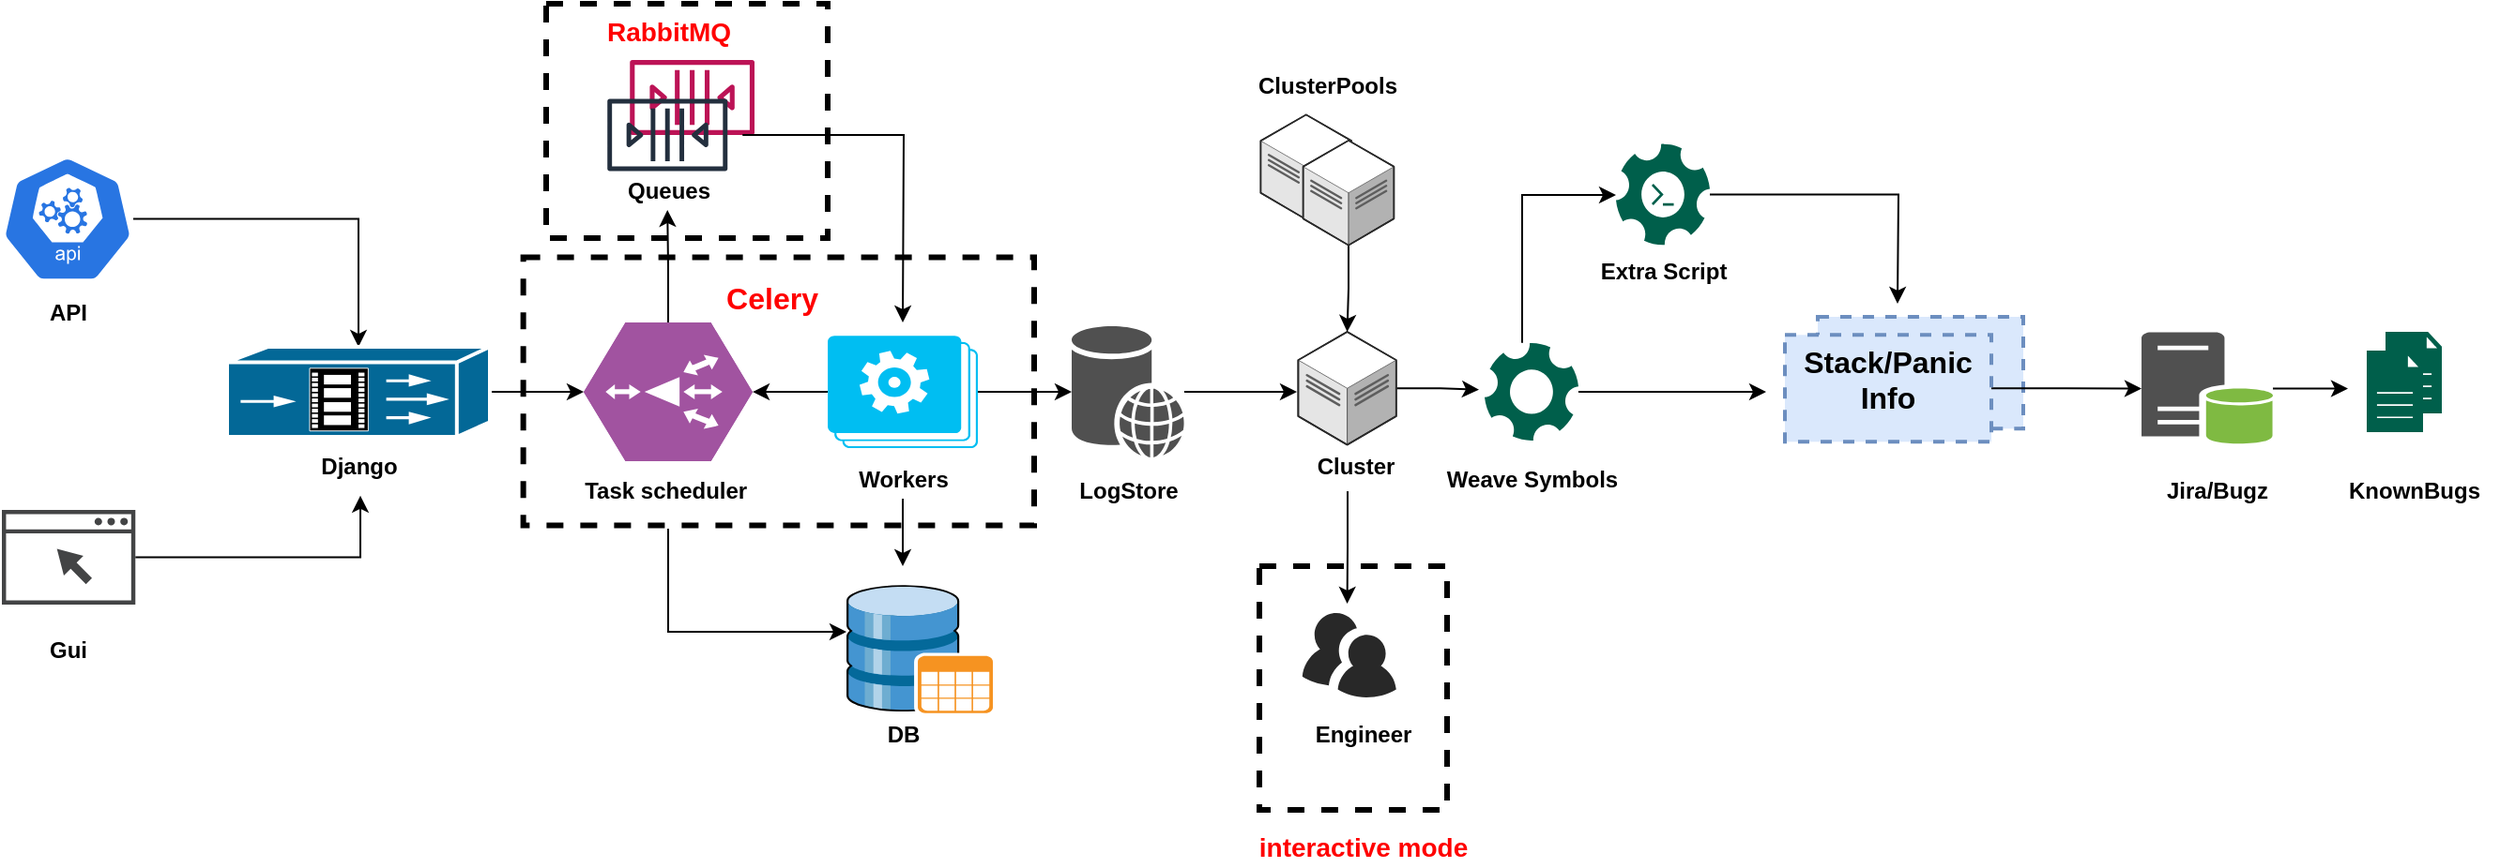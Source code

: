 <mxfile version="13.7.3" type="github">
  <diagram id="kCJveKLZRXdk8TdYt-Dh" name="Page-1">
    <mxGraphModel dx="1697" dy="961" grid="1" gridSize="10" guides="1" tooltips="1" connect="1" arrows="1" fold="1" page="1" pageScale="1" pageWidth="850" pageHeight="1100" math="0" shadow="0">
      <root>
        <mxCell id="0" />
        <mxCell id="1" parent="0" />
        <mxCell id="6CjLF7gTQOBdLBLqhCSY-31" style="edgeStyle=orthogonalEdgeStyle;rounded=0;orthogonalLoop=1;jettySize=auto;html=1;" edge="1" parent="1" source="6CjLF7gTQOBdLBLqhCSY-1" target="6CjLF7gTQOBdLBLqhCSY-13">
          <mxGeometry relative="1" as="geometry" />
        </mxCell>
        <mxCell id="6CjLF7gTQOBdLBLqhCSY-44" style="edgeStyle=orthogonalEdgeStyle;rounded=0;orthogonalLoop=1;jettySize=auto;html=1;" edge="1" parent="1" target="6CjLF7gTQOBdLBLqhCSY-4">
          <mxGeometry relative="1" as="geometry">
            <mxPoint x="395" y="620" as="sourcePoint" />
            <Array as="points">
              <mxPoint x="395" y="675" />
            </Array>
          </mxGeometry>
        </mxCell>
        <mxCell id="6CjLF7gTQOBdLBLqhCSY-1" value="" style="verticalLabelPosition=bottom;html=1;fillColor=#A153A0;strokeColor=#ffffff;verticalAlign=top;align=center;points=[[0,0.5,0],[0.125,0.25,0],[0.25,0,0],[0.5,0,0],[0.75,0,0],[0.875,0.25,0],[1,0.5,0],[0.875,0.75,0],[0.75,1,0],[0.5,1,0],[0.125,0.75,0]];pointerEvents=1;shape=mxgraph.cisco_safe.compositeIcon;bgIcon=mxgraph.cisco_safe.design.blank_device;resIcon=mxgraph.cisco_safe.design.wide_area_application_engine;rotation=-180;" vertex="1" parent="1">
          <mxGeometry x="350" y="510.01" width="90" height="74" as="geometry" />
        </mxCell>
        <mxCell id="6CjLF7gTQOBdLBLqhCSY-4" value="" style="shadow=0;dashed=0;html=1;labelPosition=center;verticalLabelPosition=bottom;verticalAlign=top;align=center;outlineConnect=0;shape=mxgraph.veeam.3d.database;fillColor=none;" vertex="1" parent="1">
          <mxGeometry x="490" y="650" width="80" height="70" as="geometry" />
        </mxCell>
        <mxCell id="6CjLF7gTQOBdLBLqhCSY-29" style="edgeStyle=orthogonalEdgeStyle;rounded=0;orthogonalLoop=1;jettySize=auto;html=1;" edge="1" parent="1" source="6CjLF7gTQOBdLBLqhCSY-6" target="6CjLF7gTQOBdLBLqhCSY-12">
          <mxGeometry relative="1" as="geometry" />
        </mxCell>
        <mxCell id="6CjLF7gTQOBdLBLqhCSY-6" value="" style="html=1;dashed=0;whitespace=wrap;fillColor=#2875E2;strokeColor=#ffffff;points=[[0.005,0.63,0],[0.1,0.2,0],[0.9,0.2,0],[0.5,0,0],[0.995,0.63,0],[0.72,0.99,0],[0.5,1,0],[0.28,0.99,0]];shape=mxgraph.kubernetes.icon;prIcon=api" vertex="1" parent="1">
          <mxGeometry x="40" y="414.81" width="70" height="80" as="geometry" />
        </mxCell>
        <mxCell id="6CjLF7gTQOBdLBLqhCSY-11" value="" style="outlineConnect=0;fontColor=#232F3E;gradientColor=none;fillColor=#BC1356;strokeColor=none;dashed=0;verticalLabelPosition=bottom;verticalAlign=top;align=center;html=1;fontSize=12;fontStyle=0;aspect=fixed;pointerEvents=1;shape=mxgraph.aws4.queue;" vertex="1" parent="1">
          <mxGeometry x="374.62" y="370" width="66.38" height="40" as="geometry" />
        </mxCell>
        <mxCell id="6CjLF7gTQOBdLBLqhCSY-30" style="edgeStyle=orthogonalEdgeStyle;rounded=0;orthogonalLoop=1;jettySize=auto;html=1;entryX=1;entryY=0.5;entryDx=0;entryDy=0;entryPerimeter=0;" edge="1" parent="1" source="6CjLF7gTQOBdLBLqhCSY-12" target="6CjLF7gTQOBdLBLqhCSY-1">
          <mxGeometry relative="1" as="geometry" />
        </mxCell>
        <mxCell id="6CjLF7gTQOBdLBLqhCSY-12" value="" style="shape=mxgraph.cisco.misc.streamer;html=1;pointerEvents=1;dashed=0;fillColor=#036897;strokeColor=#ffffff;strokeWidth=2;verticalLabelPosition=bottom;verticalAlign=top;align=center;outlineConnect=0;rotation=0;" vertex="1" parent="1">
          <mxGeometry x="160" y="523.01" width="140" height="48" as="geometry" />
        </mxCell>
        <mxCell id="6CjLF7gTQOBdLBLqhCSY-33" style="edgeStyle=orthogonalEdgeStyle;rounded=0;orthogonalLoop=1;jettySize=auto;html=1;" edge="1" parent="1" source="6CjLF7gTQOBdLBLqhCSY-13">
          <mxGeometry relative="1" as="geometry">
            <mxPoint x="520" y="510" as="targetPoint" />
          </mxGeometry>
        </mxCell>
        <mxCell id="6CjLF7gTQOBdLBLqhCSY-13" value="Queue" style="outlineConnect=0;fontColor=#232F3E;gradientColor=none;strokeColor=#232F3E;dashed=0;verticalLabelPosition=bottom;verticalAlign=top;align=center;html=1;fontSize=12;fontStyle=0;aspect=fixed;shape=mxgraph.aws4.resourceIcon;resIcon=mxgraph.aws4.queue;fillColor=none;noLabel=1;" vertex="1" parent="1">
          <mxGeometry x="354.62" y="370" width="80" height="80" as="geometry" />
        </mxCell>
        <mxCell id="6CjLF7gTQOBdLBLqhCSY-34" style="edgeStyle=orthogonalEdgeStyle;rounded=0;orthogonalLoop=1;jettySize=auto;html=1;" edge="1" parent="1" source="6CjLF7gTQOBdLBLqhCSY-16" target="6CjLF7gTQOBdLBLqhCSY-17">
          <mxGeometry relative="1" as="geometry">
            <mxPoint x="600" y="547.03" as="targetPoint" />
          </mxGeometry>
        </mxCell>
        <mxCell id="6CjLF7gTQOBdLBLqhCSY-43" style="edgeStyle=orthogonalEdgeStyle;rounded=0;orthogonalLoop=1;jettySize=auto;html=1;" edge="1" parent="1" source="6CjLF7gTQOBdLBLqhCSY-52">
          <mxGeometry relative="1" as="geometry">
            <mxPoint x="520" y="640" as="targetPoint" />
            <mxPoint x="520" y="600" as="sourcePoint" />
          </mxGeometry>
        </mxCell>
        <mxCell id="6CjLF7gTQOBdLBLqhCSY-45" style="edgeStyle=orthogonalEdgeStyle;rounded=0;orthogonalLoop=1;jettySize=auto;html=1;entryX=0;entryY=0.5;entryDx=0;entryDy=0;entryPerimeter=0;" edge="1" parent="1" source="6CjLF7gTQOBdLBLqhCSY-16" target="6CjLF7gTQOBdLBLqhCSY-1">
          <mxGeometry relative="1" as="geometry" />
        </mxCell>
        <mxCell id="6CjLF7gTQOBdLBLqhCSY-16" value="" style="verticalLabelPosition=bottom;html=1;verticalAlign=top;align=center;strokeColor=none;fillColor=#00BEF2;shape=mxgraph.azure.worker_roles;" vertex="1" parent="1">
          <mxGeometry x="480" y="517.03" width="80" height="60" as="geometry" />
        </mxCell>
        <mxCell id="6CjLF7gTQOBdLBLqhCSY-68" style="edgeStyle=orthogonalEdgeStyle;rounded=0;orthogonalLoop=1;jettySize=auto;html=1;" edge="1" parent="1" source="6CjLF7gTQOBdLBLqhCSY-17">
          <mxGeometry relative="1" as="geometry">
            <mxPoint x="730" y="547.03" as="targetPoint" />
          </mxGeometry>
        </mxCell>
        <mxCell id="6CjLF7gTQOBdLBLqhCSY-17" value="" style="shadow=0;dashed=0;html=1;strokeColor=none;fillColor=#505050;labelPosition=center;verticalLabelPosition=bottom;verticalAlign=top;outlineConnect=0;align=center;shape=mxgraph.office.databases.web_store;" vertex="1" parent="1">
          <mxGeometry x="610.0" y="512.03" width="60" height="70" as="geometry" />
        </mxCell>
        <mxCell id="6CjLF7gTQOBdLBLqhCSY-37" style="edgeStyle=orthogonalEdgeStyle;rounded=0;orthogonalLoop=1;jettySize=auto;html=1;entryX=-0.06;entryY=0.478;entryDx=0;entryDy=0;entryPerimeter=0;" edge="1" parent="1" source="6CjLF7gTQOBdLBLqhCSY-18" target="6CjLF7gTQOBdLBLqhCSY-22">
          <mxGeometry relative="1" as="geometry" />
        </mxCell>
        <mxCell id="6CjLF7gTQOBdLBLqhCSY-47" style="edgeStyle=orthogonalEdgeStyle;rounded=0;orthogonalLoop=1;jettySize=auto;html=1;" edge="1" parent="1">
          <mxGeometry relative="1" as="geometry">
            <mxPoint x="756.795" y="660" as="targetPoint" />
            <mxPoint x="757" y="600" as="sourcePoint" />
            <Array as="points">
              <mxPoint x="757" y="630" />
              <mxPoint x="757" y="630" />
            </Array>
          </mxGeometry>
        </mxCell>
        <mxCell id="6CjLF7gTQOBdLBLqhCSY-18" value="" style="verticalLabelPosition=bottom;html=1;verticalAlign=top;strokeWidth=1;dashed=0;shape=mxgraph.aws3d.dataCenter;fillColor=#ffffff;strokeColor=#5E5E5E;aspect=fixed;rounded=1;shadow=0;comic=0;fontSize=12" vertex="1" parent="1">
          <mxGeometry x="730.7" y="515" width="52.19" height="60.25" as="geometry" />
        </mxCell>
        <mxCell id="6CjLF7gTQOBdLBLqhCSY-19" value="" style="verticalLabelPosition=bottom;html=1;verticalAlign=top;strokeWidth=1;dashed=0;shape=mxgraph.aws3d.dataCenter;fillColor=#ffffff;strokeColor=#5E5E5E;aspect=fixed;rounded=1;shadow=0;comic=0;fontSize=12" vertex="1" parent="1">
          <mxGeometry x="710.7" y="399.18" width="48.4" height="55.88" as="geometry" />
        </mxCell>
        <mxCell id="6CjLF7gTQOBdLBLqhCSY-36" value="" style="edgeStyle=orthogonalEdgeStyle;rounded=0;orthogonalLoop=1;jettySize=auto;html=1;" edge="1" parent="1" source="6CjLF7gTQOBdLBLqhCSY-20" target="6CjLF7gTQOBdLBLqhCSY-18">
          <mxGeometry relative="1" as="geometry" />
        </mxCell>
        <mxCell id="6CjLF7gTQOBdLBLqhCSY-20" value="" style="verticalLabelPosition=bottom;html=1;verticalAlign=top;strokeWidth=1;dashed=0;shape=mxgraph.aws3d.dataCenter;fillColor=#ffffff;strokeColor=#5E5E5E;aspect=fixed;rounded=1;shadow=0;comic=0;fontSize=12" vertex="1" parent="1">
          <mxGeometry x="733.3" y="412.93" width="48.4" height="55.88" as="geometry" />
        </mxCell>
        <mxCell id="6CjLF7gTQOBdLBLqhCSY-38" style="edgeStyle=orthogonalEdgeStyle;rounded=0;orthogonalLoop=1;jettySize=auto;html=1;" edge="1" parent="1" source="6CjLF7gTQOBdLBLqhCSY-22" target="6CjLF7gTQOBdLBLqhCSY-23">
          <mxGeometry relative="1" as="geometry">
            <Array as="points">
              <mxPoint x="850" y="442" />
            </Array>
          </mxGeometry>
        </mxCell>
        <mxCell id="6CjLF7gTQOBdLBLqhCSY-39" style="edgeStyle=orthogonalEdgeStyle;rounded=0;orthogonalLoop=1;jettySize=auto;html=1;" edge="1" parent="1" source="6CjLF7gTQOBdLBLqhCSY-22">
          <mxGeometry relative="1" as="geometry">
            <mxPoint x="980" y="547.005" as="targetPoint" />
          </mxGeometry>
        </mxCell>
        <mxCell id="6CjLF7gTQOBdLBLqhCSY-22" value="" style="pointerEvents=1;shadow=0;dashed=0;html=1;strokeColor=none;fillColor=#005F4B;labelPosition=center;verticalLabelPosition=bottom;verticalAlign=top;align=center;outlineConnect=0;shape=mxgraph.veeam2.service_application;glass=0;sketch=0;" vertex="1" parent="1">
          <mxGeometry x="830" y="520.88" width="50" height="52.25" as="geometry" />
        </mxCell>
        <mxCell id="6CjLF7gTQOBdLBLqhCSY-40" style="edgeStyle=orthogonalEdgeStyle;rounded=0;orthogonalLoop=1;jettySize=auto;html=1;" edge="1" parent="1" source="6CjLF7gTQOBdLBLqhCSY-23">
          <mxGeometry relative="1" as="geometry">
            <mxPoint x="1050" y="500" as="targetPoint" />
          </mxGeometry>
        </mxCell>
        <mxCell id="6CjLF7gTQOBdLBLqhCSY-23" value="" style="pointerEvents=1;shadow=0;dashed=0;html=1;strokeColor=none;fillColor=#005F4B;labelPosition=center;verticalLabelPosition=bottom;verticalAlign=top;align=center;outlineConnect=0;shape=mxgraph.veeam2.automation;glass=0;sketch=0;" vertex="1" parent="1">
          <mxGeometry x="900" y="414.81" width="50" height="54" as="geometry" />
        </mxCell>
        <mxCell id="6CjLF7gTQOBdLBLqhCSY-24" value="" style="fontStyle=0;verticalAlign=top;align=center;spacingTop=-2;rounded=0;whiteSpace=wrap;html=1;strokeColor=#6c8ebf;strokeWidth=2;dashed=1;container=1;collapsible=0;expand=0;recursiveResize=0;shadow=0;fillColor=#dae8fc;sketch=0;glass=0;" vertex="1" parent="1">
          <mxGeometry x="1007.49" y="507.0" width="109.51" height="59.65" as="geometry" />
        </mxCell>
        <mxCell id="6CjLF7gTQOBdLBLqhCSY-41" value="" style="edgeStyle=orthogonalEdgeStyle;rounded=0;orthogonalLoop=1;jettySize=auto;html=1;" edge="1" parent="1" source="6CjLF7gTQOBdLBLqhCSY-25" target="6CjLF7gTQOBdLBLqhCSY-26">
          <mxGeometry relative="1" as="geometry" />
        </mxCell>
        <mxCell id="6CjLF7gTQOBdLBLqhCSY-25" value="&lt;b style=&quot;font-size: 16px&quot;&gt;Stack/Panic Info&lt;/b&gt;" style="fontStyle=0;verticalAlign=top;align=center;spacingTop=-2;fillColor=#dae8fc;rounded=0;whiteSpace=wrap;html=1;strokeColor=#6c8ebf;strokeWidth=2;dashed=1;container=1;collapsible=0;expand=0;recursiveResize=0;" vertex="1" parent="1">
          <mxGeometry x="990" y="516.65" width="110" height="57" as="geometry" />
        </mxCell>
        <mxCell id="6CjLF7gTQOBdLBLqhCSY-42" style="edgeStyle=orthogonalEdgeStyle;rounded=0;orthogonalLoop=1;jettySize=auto;html=1;" edge="1" parent="1" source="6CjLF7gTQOBdLBLqhCSY-26">
          <mxGeometry relative="1" as="geometry">
            <mxPoint x="1290" y="545.25" as="targetPoint" />
          </mxGeometry>
        </mxCell>
        <mxCell id="6CjLF7gTQOBdLBLqhCSY-26" value="" style="shadow=0;dashed=0;html=1;strokeColor=none;fillColor=#505050;labelPosition=center;verticalLabelPosition=bottom;verticalAlign=top;outlineConnect=0;align=center;shape=mxgraph.office.databases.database_server_green;" vertex="1" parent="1">
          <mxGeometry x="1180" y="515.25" width="70" height="60" as="geometry" />
        </mxCell>
        <mxCell id="6CjLF7gTQOBdLBLqhCSY-27" value="" style="pointerEvents=1;shadow=0;dashed=0;html=1;strokeColor=none;fillColor=#005F4B;labelPosition=center;verticalLabelPosition=bottom;verticalAlign=top;align=center;outlineConnect=0;shape=mxgraph.veeam2.file;glass=0;sketch=0;" vertex="1" parent="1">
          <mxGeometry x="1310" y="515" width="30" height="43.47" as="geometry" />
        </mxCell>
        <mxCell id="6CjLF7gTQOBdLBLqhCSY-28" value="" style="pointerEvents=1;shadow=0;dashed=0;html=1;strokeColor=none;fillColor=#005F4B;labelPosition=center;verticalLabelPosition=bottom;verticalAlign=top;align=center;outlineConnect=0;shape=mxgraph.veeam2.file;glass=0;sketch=0;" vertex="1" parent="1">
          <mxGeometry x="1300" y="525.03" width="30" height="43.47" as="geometry" />
        </mxCell>
        <mxCell id="6CjLF7gTQOBdLBLqhCSY-46" value="" style="verticalLabelPosition=bottom;html=1;fillColor=#282828;strokeColor=none;verticalAlign=top;pointerEvents=1;align=center;shape=mxgraph.cisco_safe.people_places_things_icons.icon9;" vertex="1" parent="1">
          <mxGeometry x="732.89" y="665" width="50" height="45" as="geometry" />
        </mxCell>
        <mxCell id="6CjLF7gTQOBdLBLqhCSY-48" value="API" style="text;html=1;resizable=0;autosize=1;align=center;verticalAlign=middle;points=[];fillColor=none;strokeColor=none;rounded=0;fontStyle=1" vertex="1" parent="1">
          <mxGeometry x="55" y="495.25" width="40" height="20" as="geometry" />
        </mxCell>
        <mxCell id="6CjLF7gTQOBdLBLqhCSY-49" value="Django" style="text;html=1;resizable=0;autosize=1;align=center;verticalAlign=middle;points=[];fillColor=none;strokeColor=none;rounded=0;fontStyle=1" vertex="1" parent="1">
          <mxGeometry x="200" y="577.03" width="60" height="20" as="geometry" />
        </mxCell>
        <mxCell id="6CjLF7gTQOBdLBLqhCSY-50" value="DB" style="text;html=1;resizable=0;autosize=1;align=center;verticalAlign=middle;points=[];fillColor=none;strokeColor=none;rounded=0;fontStyle=1" vertex="1" parent="1">
          <mxGeometry x="505" y="720" width="30" height="20" as="geometry" />
        </mxCell>
        <mxCell id="6CjLF7gTQOBdLBLqhCSY-51" value="Task scheduler&amp;nbsp;" style="text;html=1;resizable=0;autosize=1;align=center;verticalAlign=middle;points=[];fillColor=none;strokeColor=none;rounded=0;fontStyle=1" vertex="1" parent="1">
          <mxGeometry x="339.62" y="590" width="110" height="20" as="geometry" />
        </mxCell>
        <mxCell id="6CjLF7gTQOBdLBLqhCSY-52" value="Workers" style="text;html=1;resizable=0;autosize=1;align=center;verticalAlign=middle;points=[];fillColor=none;strokeColor=none;rounded=0;fontStyle=1" vertex="1" parent="1">
          <mxGeometry x="490" y="584.01" width="60" height="20" as="geometry" />
        </mxCell>
        <mxCell id="6CjLF7gTQOBdLBLqhCSY-53" value="LogStore" style="text;html=1;resizable=0;autosize=1;align=center;verticalAlign=middle;points=[];fillColor=none;strokeColor=none;rounded=0;fontStyle=1" vertex="1" parent="1">
          <mxGeometry x="605" y="590" width="70" height="20" as="geometry" />
        </mxCell>
        <mxCell id="6CjLF7gTQOBdLBLqhCSY-54" value="ClusterPools" style="text;html=1;resizable=0;autosize=1;align=center;verticalAlign=middle;points=[];fillColor=none;strokeColor=none;rounded=0;fontStyle=1" vertex="1" parent="1">
          <mxGeometry x="700.7" y="374" width="90" height="20" as="geometry" />
        </mxCell>
        <mxCell id="6CjLF7gTQOBdLBLqhCSY-55" value="Cluster" style="text;html=1;resizable=0;autosize=1;align=center;verticalAlign=middle;points=[];fillColor=none;strokeColor=none;rounded=0;fontStyle=1" vertex="1" parent="1">
          <mxGeometry x="730.7" y="577.03" width="60" height="20" as="geometry" />
        </mxCell>
        <mxCell id="6CjLF7gTQOBdLBLqhCSY-56" value="Weave Symbols" style="text;html=1;resizable=0;autosize=1;align=center;verticalAlign=middle;points=[];fillColor=none;strokeColor=none;rounded=0;fontStyle=1" vertex="1" parent="1">
          <mxGeometry x="800" y="584.01" width="110" height="20" as="geometry" />
        </mxCell>
        <mxCell id="6CjLF7gTQOBdLBLqhCSY-57" value="Extra Script" style="text;html=1;resizable=0;autosize=1;align=center;verticalAlign=middle;points=[];fillColor=none;strokeColor=none;rounded=0;fontStyle=1" vertex="1" parent="1">
          <mxGeometry x="885" y="472.81" width="80" height="20" as="geometry" />
        </mxCell>
        <mxCell id="6CjLF7gTQOBdLBLqhCSY-58" value="Jira/Bugz" style="text;html=1;resizable=0;autosize=1;align=center;verticalAlign=middle;points=[];fillColor=none;strokeColor=none;rounded=0;fontStyle=1" vertex="1" parent="1">
          <mxGeometry x="1185" y="590" width="70" height="20" as="geometry" />
        </mxCell>
        <mxCell id="6CjLF7gTQOBdLBLqhCSY-59" value="KnownBugs" style="text;html=1;resizable=0;autosize=1;align=center;verticalAlign=middle;points=[];fillColor=none;strokeColor=none;rounded=0;fontStyle=1" vertex="1" parent="1">
          <mxGeometry x="1280" y="590" width="90" height="20" as="geometry" />
        </mxCell>
        <mxCell id="6CjLF7gTQOBdLBLqhCSY-60" value="Engineer" style="text;html=1;resizable=0;autosize=1;align=center;verticalAlign=middle;points=[];fillColor=none;strokeColor=none;rounded=0;fontStyle=1" vertex="1" parent="1">
          <mxGeometry x="730" y="720" width="70" height="20" as="geometry" />
        </mxCell>
        <mxCell id="6CjLF7gTQOBdLBLqhCSY-61" value="" style="rounded=0;whiteSpace=wrap;html=1;fillColor=none;dashed=1;fontStyle=1;strokeWidth=3;" vertex="1" parent="1">
          <mxGeometry x="710" y="640" width="100" height="130" as="geometry" />
        </mxCell>
        <mxCell id="6CjLF7gTQOBdLBLqhCSY-62" value="&lt;font color=&quot;#ff0000&quot; style=&quot;font-size: 14px&quot;&gt;interactive mode&lt;/font&gt;" style="text;html=1;resizable=0;autosize=1;align=center;verticalAlign=middle;points=[];fillColor=none;strokeColor=none;rounded=0;shadow=0;glass=0;sketch=0;fontStyle=1" vertex="1" parent="1">
          <mxGeometry x="700" y="780" width="130" height="20" as="geometry" />
        </mxCell>
        <mxCell id="6CjLF7gTQOBdLBLqhCSY-63" value="" style="rounded=0;whiteSpace=wrap;html=1;fillColor=none;dashed=1;fontStyle=1;strokeWidth=3;" vertex="1" parent="1">
          <mxGeometry x="330" y="340" width="150" height="125" as="geometry" />
        </mxCell>
        <mxCell id="6CjLF7gTQOBdLBLqhCSY-64" value="&lt;font color=&quot;#ff0000&quot; style=&quot;font-size: 14px&quot;&gt;RabbitMQ&lt;/font&gt;" style="text;html=1;resizable=0;autosize=1;align=center;verticalAlign=middle;points=[];fillColor=none;strokeColor=none;rounded=0;fontStyle=1" vertex="1" parent="1">
          <mxGeometry x="355" y="345.18" width="80" height="20" as="geometry" />
        </mxCell>
        <mxCell id="6CjLF7gTQOBdLBLqhCSY-66" value="" style="rounded=0;whiteSpace=wrap;html=1;fillColor=none;dashed=1;fontStyle=1;strokeWidth=3;" vertex="1" parent="1">
          <mxGeometry x="317.81" y="475.26" width="272.19" height="143" as="geometry" />
        </mxCell>
        <mxCell id="6CjLF7gTQOBdLBLqhCSY-67" value="&lt;font color=&quot;#ff0000&quot; style=&quot;font-size: 16px&quot;&gt;Celery&lt;/font&gt;" style="text;html=1;resizable=0;autosize=1;align=center;verticalAlign=middle;points=[];fillColor=none;strokeColor=none;rounded=0;fontStyle=1" vertex="1" parent="1">
          <mxGeometry x="420" y="487" width="60" height="20" as="geometry" />
        </mxCell>
        <mxCell id="6CjLF7gTQOBdLBLqhCSY-70" style="edgeStyle=orthogonalEdgeStyle;rounded=0;orthogonalLoop=1;jettySize=auto;html=1;entryX=0.517;entryY=1.27;entryDx=0;entryDy=0;entryPerimeter=0;" edge="1" parent="1" source="6CjLF7gTQOBdLBLqhCSY-69" target="6CjLF7gTQOBdLBLqhCSY-49">
          <mxGeometry relative="1" as="geometry">
            <mxPoint x="230" y="610" as="targetPoint" />
          </mxGeometry>
        </mxCell>
        <mxCell id="6CjLF7gTQOBdLBLqhCSY-69" value="" style="pointerEvents=1;shadow=0;dashed=0;html=1;strokeColor=none;fillColor=#434445;aspect=fixed;labelPosition=center;verticalLabelPosition=bottom;verticalAlign=top;align=center;outlineConnect=0;shape=mxgraph.vvd.web_browser;" vertex="1" parent="1">
          <mxGeometry x="40" y="610" width="71.13" height="50.5" as="geometry" />
        </mxCell>
        <mxCell id="6CjLF7gTQOBdLBLqhCSY-71" value="Gui" style="text;html=1;resizable=0;autosize=1;align=center;verticalAlign=middle;points=[];fillColor=none;strokeColor=none;rounded=0;fontStyle=1" vertex="1" parent="1">
          <mxGeometry x="55" y="675" width="40" height="20" as="geometry" />
        </mxCell>
        <mxCell id="6CjLF7gTQOBdLBLqhCSY-73" value="Queues" style="text;html=1;resizable=0;autosize=1;align=center;verticalAlign=middle;points=[];fillColor=none;strokeColor=none;rounded=0;fontStyle=1" vertex="1" parent="1">
          <mxGeometry x="364.62" y="430" width="60" height="20" as="geometry" />
        </mxCell>
      </root>
    </mxGraphModel>
  </diagram>
</mxfile>
